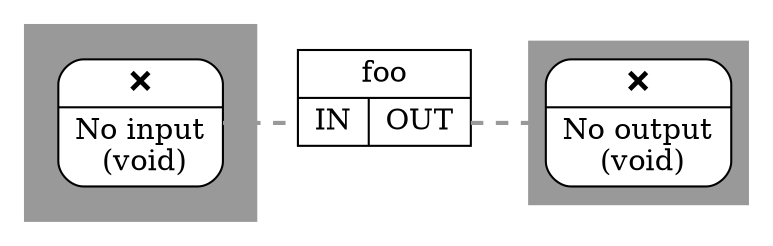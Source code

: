 digraph structs {
    rankdir=LR; 
    splines=line;
    graph[style="filled",color="gray60"];
    node [shape=record,style="filled", fillcolor="white"];
    edge[penwidth="2.0",arrowhead="none",style="dashed",color="gray60"]; 
    subgraph cluster_1 {
        subgraph cluster_2 {
            "node0" [
                label = "<f0> &#10060;| <f1>No input\n (void)";
                shape = "Mrecord";
                style="filled";
            ];
	    }
	}     
    subgraph cluster_3 {
        "node3" [
            label = "<f0> &#10060;| <f1>No output\n (void)";
            shape = "Mrecord";
            style="filled";
        ];
	}  
    
    node4[label="foo|{<in>IN|<out>OUT}"];
    
    
    node0 -> node4:in;
    node4:out -> node3;
} 